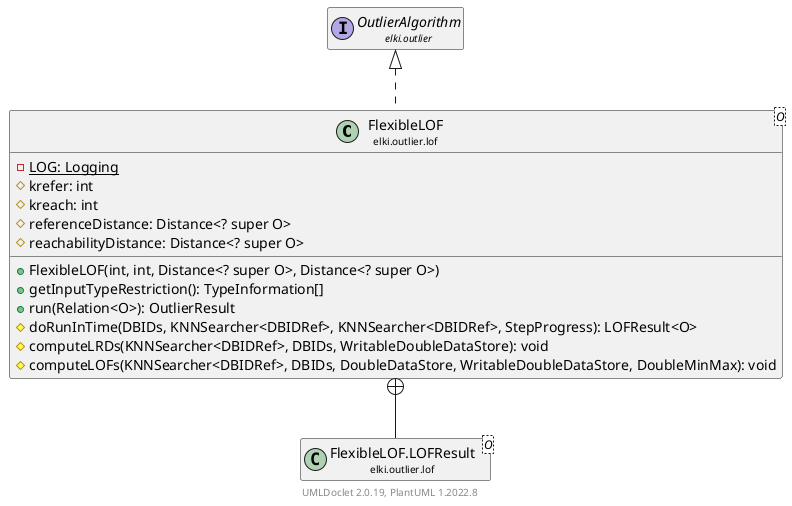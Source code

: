 @startuml
    remove .*\.(Instance|Par|Parameterizer|Factory)$
    set namespaceSeparator none
    hide empty fields
    hide empty methods

    class "<size:14>FlexibleLOF\n<size:10>elki.outlier.lof" as elki.outlier.lof.FlexibleLOF<O> [[FlexibleLOF.html]] {
        {static} -LOG: Logging
        #krefer: int
        #kreach: int
        #referenceDistance: Distance<? super O>
        #reachabilityDistance: Distance<? super O>
        +FlexibleLOF(int, int, Distance<? super O>, Distance<? super O>)
        +getInputTypeRestriction(): TypeInformation[]
        +run(Relation<O>): OutlierResult
        #doRunInTime(DBIDs, KNNSearcher<DBIDRef>, KNNSearcher<DBIDRef>, StepProgress): LOFResult<O>
        #computeLRDs(KNNSearcher<DBIDRef>, DBIDs, WritableDoubleDataStore): void
        #computeLOFs(KNNSearcher<DBIDRef>, DBIDs, DoubleDataStore, WritableDoubleDataStore, DoubleMinMax): void
    }

    interface "<size:14>OutlierAlgorithm\n<size:10>elki.outlier" as elki.outlier.OutlierAlgorithm [[../OutlierAlgorithm.html]]
    class "<size:14>FlexibleLOF.LOFResult\n<size:10>elki.outlier.lof" as elki.outlier.lof.FlexibleLOF.LOFResult<O> [[FlexibleLOF.LOFResult.html]]
    class "<size:14>FlexibleLOF.Par\n<size:10>elki.outlier.lof" as elki.outlier.lof.FlexibleLOF.Par<O> [[FlexibleLOF.Par.html]]

    elki.outlier.OutlierAlgorithm <|.. elki.outlier.lof.FlexibleLOF
    elki.outlier.lof.FlexibleLOF +-- elki.outlier.lof.FlexibleLOF.LOFResult
    elki.outlier.lof.FlexibleLOF +-- elki.outlier.lof.FlexibleLOF.Par

    center footer UMLDoclet 2.0.19, PlantUML 1.2022.8
@enduml
